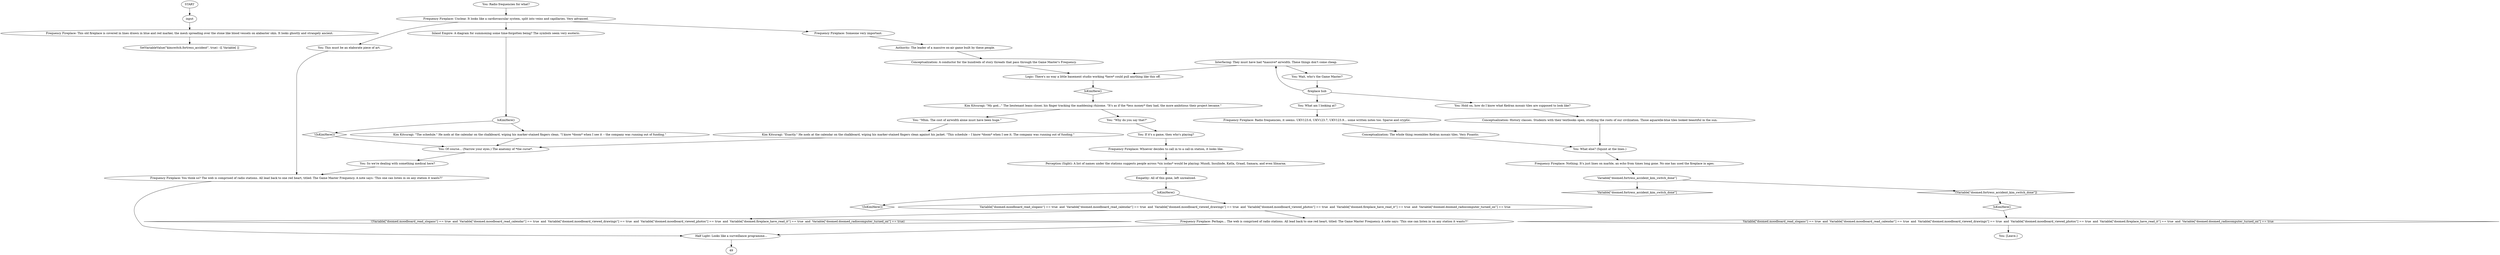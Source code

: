 # DOOMED / FREQUENCY FIREPLACE
# Different radio frequencies cover the fireplace like Kedran mosaic tiles.
# ==================================================
digraph G {
	  0 [label="START"];
	  1 [label="input"];
	  2 [label="Conceptualization: A conductor for the hundreds of story threads that pass through the Game Master's Frequency."];
	  3 [label="Frequency Fireplace: Unclear. It looks like a cardiovascular system, split into veins and capillaries. Very advanced."];
	  4 [label="Frequency Fireplace: Radio frequencies, it seems. UKV123.6, UKV123.7, UKV123.9... some written notes too. Sparse and cryptic."];
	  5 [label="Authority: The leader of a massive on-air game built by these people."];
	  6 [label="You: What am I looking at?"];
	  7 [label="You: Wait, who's the Game Master?"];
	  8 [label="You: This must be an elaborate piece of art."];
	  9 [label="Frequency Fireplace: This old fireplace is covered in lines drawn in blue and red marker, the mesh spreading over the stone like blood vessels on alabaster skin. It looks ghostly and strangely ancient."];
	  10 [label="Half Light: Looks like a surveillance programme..."];
	  11 [label="Perception (Sight): A list of names under the stations suggests people across *six isolas* would be playing: Mundi, Insulinde, Katla, Graad, Samara, and even Iilmaraa."];
	  12 [label="Frequency Fireplace: Nothing. It's just lines on marble, an echo from times long gone. No one has used the fireplace in ages."];
	  13 [label="You: Hold on, how do I know what Kedran mosaic tiles are supposed to look like?"];
	  14 [label="You: \"Why do you say that?\""];
	  15 [label="Variable[\"doomed.fortress_accident_kim_switch_done\"]"];
	  16 [label="Variable[\"doomed.fortress_accident_kim_switch_done\"]", shape=diamond];
	  17 [label="!(Variable[\"doomed.fortress_accident_kim_switch_done\"])", shape=diamond];
	  18 [label="Conceptualization: History classes. Students with their textbooks open, studying the roots of our civilization. Those aquarelle-blue tiles looked beautiful in the sun."];
	  19 [label="Frequency Fireplace: You think so? The web is comprised of radio stations. All lead back to one red heart, titled: The Game Master Frequency. A note says: 'This one can listen in on any station it wants?!'"];
	  20 [label="Kim Kitsuragi: \"My god...\" The lieutenant leans closer, his finger tracking the maddening rhizome. \"It's as if the *less money* they had, the more ambitious their project became.\""];
	  21 [label="Kim Kitsuragi: \"Exactly.\" He nods at the calendar on the chalkboard, wiping his marker-stained fingers clean against his jacket. \"This schedule -- I know *doom* when I see it. The company was running out of funding.\""];
	  22 [label="Empathy: All of this gone, left unrealized."];
	  23 [label="Frequency Fireplace: Whoever decides to call in to a call-in station, it looks like."];
	  24 [label="You: \"Mhm. The cost of airwidth alone must have been huge.\""];
	  25 [label="You: Radio frequencies for what?"];
	  26 [label="Conceptualization: The whole thing resembles Kedran mosaic tiles. Very Pisantic."];
	  27 [label="IsKimHere()"];
	  28 [label="IsKimHere()", shape=diamond];
	  29 [label="!(IsKimHere())", shape=diamond];
	  30 [label="Kim Kitsuragi: \"The schedule.\" He nods at the calendar on the chalkboard, wiping his marker-stained fingers clean. \"I know *doom* when I see it -- the company was running out of funding.\""];
	  31 [label="You: If it's a game, then who's playing?"];
	  32 [label="Logic: There's no way a little basement studio working *here* could pull anything like this off."];
	  33 [label="IsKimHere()"];
	  34 [label="IsKimHere()", shape=diamond];
	  35 [label="!(IsKimHere())", shape=diamond];
	  36 [label="Variable[\"doomed.moodboard_read_slogans\"] == true  and  Variable[\"doomed.moodboard_read_calendar\"] == true  and  Variable[\"doomed.moodboard_viewed_drawings\"] == true  and  Variable[\"doomed.moodboard_viewed_photos\"] == true  and  Variable[\"doomed.fireplace_have_read_it\"] == true  and  Variable[\"doomed.doomed_radiocomputer_turned_on\"] == true"];
	  37 [label="Variable[\"doomed.moodboard_read_slogans\"] == true  and  Variable[\"doomed.moodboard_read_calendar\"] == true  and  Variable[\"doomed.moodboard_viewed_drawings\"] == true  and  Variable[\"doomed.moodboard_viewed_photos\"] == true  and  Variable[\"doomed.fireplace_have_read_it\"] == true  and  Variable[\"doomed.doomed_radiocomputer_turned_on\"] == true", shape=diamond];
	  38 [label="!(Variable[\"doomed.moodboard_read_slogans\"] == true  and  Variable[\"doomed.moodboard_read_calendar\"] == true  and  Variable[\"doomed.moodboard_viewed_drawings\"] == true  and  Variable[\"doomed.moodboard_viewed_photos\"] == true  and  Variable[\"doomed.fireplace_have_read_it\"] == true  and  Variable[\"doomed.doomed_radiocomputer_turned_on\"] == true)", shape=diamond];
	  39 [label="Frequency Fireplace: Perhaps... The web is comprised of radio stations. All lead back to one red heart, titled: The Game Master Frequency. A note says: 'This one can listen in on any station it wants?!'"];
	  40 [label="You: So we're dealing with something medical here?"];
	  41 [label="Frequency Fireplace: Someone very important."];
	  42 [label="fireplace hub"];
	  43 [label="You: What else? (Squint at the lines.)"];
	  44 [label="You: Of course... (Narrow your eyes.) The anatomy of *the curse*."];
	  45 [label="Inland Empire: A diagram for summoning some time-forgotten being? The symbols seem very esoteric."];
	  46 [label="SetVariableValue(\"kimswitch.fortress_accident\", true) --[[ Variable[ ]]"];
	  47 [label="You: [Leave.]"];
	  48 [label="Interfacing: They must have had *massive* airwidth. These things don't come cheap."];
	  0 -> 1
	  1 -> 9
	  2 -> 32
	  3 -> 8
	  3 -> 41
	  3 -> 45
	  4 -> 26
	  5 -> 2
	  6 -> 4
	  7 -> 42
	  8 -> 19
	  9 -> 46
	  10 -> 49
	  11 -> 22
	  12 -> 15
	  13 -> 18
	  14 -> 31
	  15 -> 16
	  15 -> 17
	  17 -> 34
	  18 -> 43
	  19 -> 10
	  20 -> 24
	  20 -> 14
	  21 -> 44
	  22 -> 33
	  23 -> 11
	  24 -> 21
	  25 -> 3
	  26 -> 43
	  27 -> 29
	  27 -> 30
	  28 -> 20
	  29 -> 44
	  30 -> 44
	  31 -> 23
	  32 -> 28
	  33 -> 35
	  33 -> 36
	  34 -> 37
	  36 -> 38
	  36 -> 39
	  37 -> 47
	  39 -> 10
	  40 -> 19
	  41 -> 5
	  42 -> 48
	  42 -> 13
	  42 -> 6
	  43 -> 12
	  44 -> 40
	  45 -> 27
	  48 -> 32
	  48 -> 7
}

